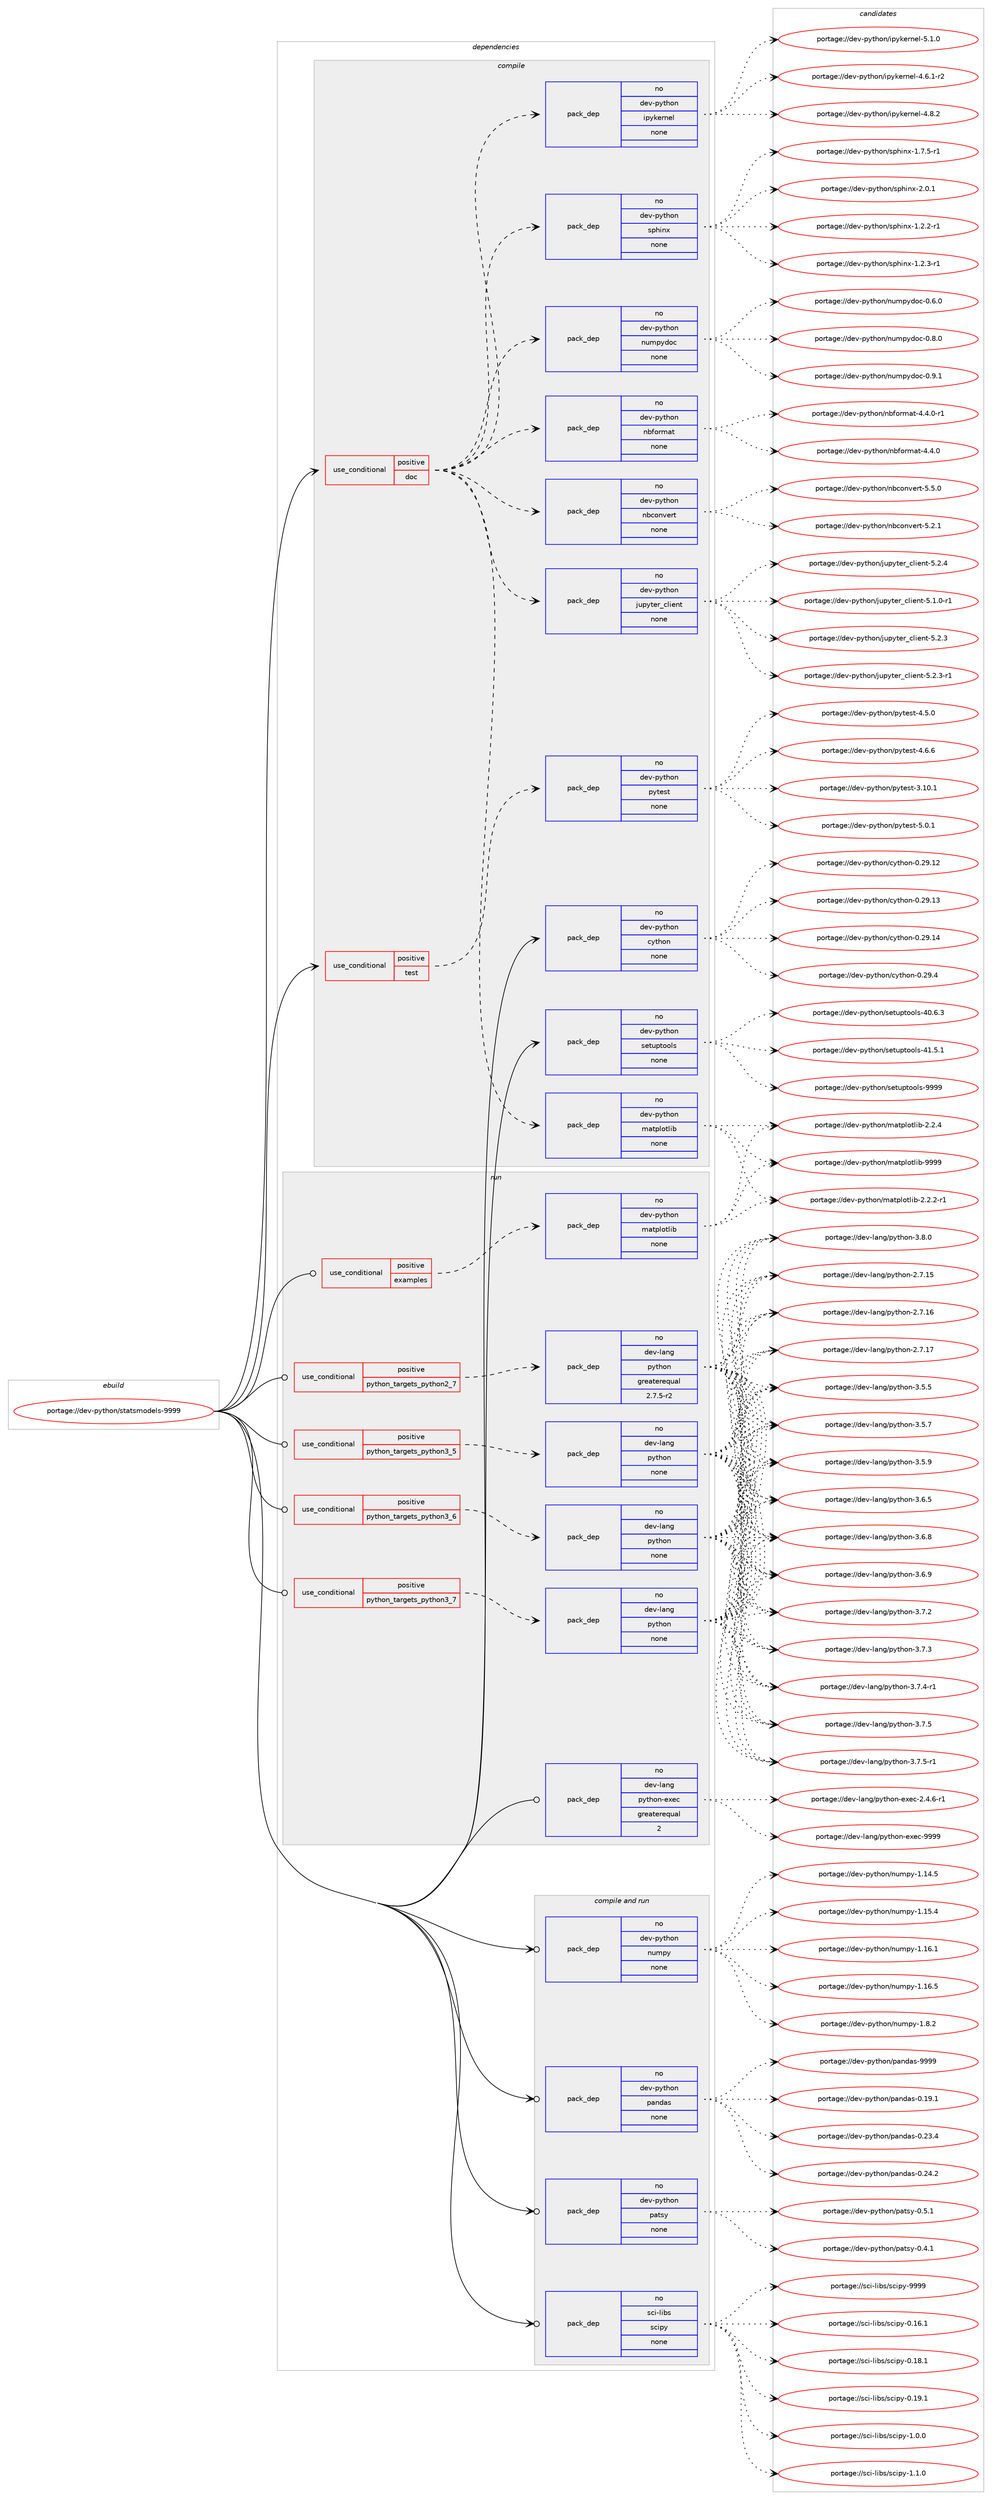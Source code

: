 digraph prolog {

# *************
# Graph options
# *************

newrank=true;
concentrate=true;
compound=true;
graph [rankdir=LR,fontname=Helvetica,fontsize=10,ranksep=1.5];#, ranksep=2.5, nodesep=0.2];
edge  [arrowhead=vee];
node  [fontname=Helvetica,fontsize=10];

# **********
# The ebuild
# **********

subgraph cluster_leftcol {
color=gray;
rank=same;
label=<<i>ebuild</i>>;
id [label="portage://dev-python/statsmodels-9999", color=red, width=4, href="../dev-python/statsmodels-9999.svg"];
}

# ****************
# The dependencies
# ****************

subgraph cluster_midcol {
color=gray;
label=<<i>dependencies</i>>;
subgraph cluster_compile {
fillcolor="#eeeeee";
style=filled;
label=<<i>compile</i>>;
subgraph cond39275 {
dependency174230 [label=<<TABLE BORDER="0" CELLBORDER="1" CELLSPACING="0" CELLPADDING="4"><TR><TD ROWSPAN="3" CELLPADDING="10">use_conditional</TD></TR><TR><TD>positive</TD></TR><TR><TD>doc</TD></TR></TABLE>>, shape=none, color=red];
subgraph pack131550 {
dependency174231 [label=<<TABLE BORDER="0" CELLBORDER="1" CELLSPACING="0" CELLPADDING="4" WIDTH="220"><TR><TD ROWSPAN="6" CELLPADDING="30">pack_dep</TD></TR><TR><TD WIDTH="110">no</TD></TR><TR><TD>dev-python</TD></TR><TR><TD>ipykernel</TD></TR><TR><TD>none</TD></TR><TR><TD></TD></TR></TABLE>>, shape=none, color=blue];
}
dependency174230:e -> dependency174231:w [weight=20,style="dashed",arrowhead="vee"];
subgraph pack131551 {
dependency174232 [label=<<TABLE BORDER="0" CELLBORDER="1" CELLSPACING="0" CELLPADDING="4" WIDTH="220"><TR><TD ROWSPAN="6" CELLPADDING="30">pack_dep</TD></TR><TR><TD WIDTH="110">no</TD></TR><TR><TD>dev-python</TD></TR><TR><TD>jupyter_client</TD></TR><TR><TD>none</TD></TR><TR><TD></TD></TR></TABLE>>, shape=none, color=blue];
}
dependency174230:e -> dependency174232:w [weight=20,style="dashed",arrowhead="vee"];
subgraph pack131552 {
dependency174233 [label=<<TABLE BORDER="0" CELLBORDER="1" CELLSPACING="0" CELLPADDING="4" WIDTH="220"><TR><TD ROWSPAN="6" CELLPADDING="30">pack_dep</TD></TR><TR><TD WIDTH="110">no</TD></TR><TR><TD>dev-python</TD></TR><TR><TD>matplotlib</TD></TR><TR><TD>none</TD></TR><TR><TD></TD></TR></TABLE>>, shape=none, color=blue];
}
dependency174230:e -> dependency174233:w [weight=20,style="dashed",arrowhead="vee"];
subgraph pack131553 {
dependency174234 [label=<<TABLE BORDER="0" CELLBORDER="1" CELLSPACING="0" CELLPADDING="4" WIDTH="220"><TR><TD ROWSPAN="6" CELLPADDING="30">pack_dep</TD></TR><TR><TD WIDTH="110">no</TD></TR><TR><TD>dev-python</TD></TR><TR><TD>nbconvert</TD></TR><TR><TD>none</TD></TR><TR><TD></TD></TR></TABLE>>, shape=none, color=blue];
}
dependency174230:e -> dependency174234:w [weight=20,style="dashed",arrowhead="vee"];
subgraph pack131554 {
dependency174235 [label=<<TABLE BORDER="0" CELLBORDER="1" CELLSPACING="0" CELLPADDING="4" WIDTH="220"><TR><TD ROWSPAN="6" CELLPADDING="30">pack_dep</TD></TR><TR><TD WIDTH="110">no</TD></TR><TR><TD>dev-python</TD></TR><TR><TD>nbformat</TD></TR><TR><TD>none</TD></TR><TR><TD></TD></TR></TABLE>>, shape=none, color=blue];
}
dependency174230:e -> dependency174235:w [weight=20,style="dashed",arrowhead="vee"];
subgraph pack131555 {
dependency174236 [label=<<TABLE BORDER="0" CELLBORDER="1" CELLSPACING="0" CELLPADDING="4" WIDTH="220"><TR><TD ROWSPAN="6" CELLPADDING="30">pack_dep</TD></TR><TR><TD WIDTH="110">no</TD></TR><TR><TD>dev-python</TD></TR><TR><TD>numpydoc</TD></TR><TR><TD>none</TD></TR><TR><TD></TD></TR></TABLE>>, shape=none, color=blue];
}
dependency174230:e -> dependency174236:w [weight=20,style="dashed",arrowhead="vee"];
subgraph pack131556 {
dependency174237 [label=<<TABLE BORDER="0" CELLBORDER="1" CELLSPACING="0" CELLPADDING="4" WIDTH="220"><TR><TD ROWSPAN="6" CELLPADDING="30">pack_dep</TD></TR><TR><TD WIDTH="110">no</TD></TR><TR><TD>dev-python</TD></TR><TR><TD>sphinx</TD></TR><TR><TD>none</TD></TR><TR><TD></TD></TR></TABLE>>, shape=none, color=blue];
}
dependency174230:e -> dependency174237:w [weight=20,style="dashed",arrowhead="vee"];
}
id:e -> dependency174230:w [weight=20,style="solid",arrowhead="vee"];
subgraph cond39276 {
dependency174238 [label=<<TABLE BORDER="0" CELLBORDER="1" CELLSPACING="0" CELLPADDING="4"><TR><TD ROWSPAN="3" CELLPADDING="10">use_conditional</TD></TR><TR><TD>positive</TD></TR><TR><TD>test</TD></TR></TABLE>>, shape=none, color=red];
subgraph pack131557 {
dependency174239 [label=<<TABLE BORDER="0" CELLBORDER="1" CELLSPACING="0" CELLPADDING="4" WIDTH="220"><TR><TD ROWSPAN="6" CELLPADDING="30">pack_dep</TD></TR><TR><TD WIDTH="110">no</TD></TR><TR><TD>dev-python</TD></TR><TR><TD>pytest</TD></TR><TR><TD>none</TD></TR><TR><TD></TD></TR></TABLE>>, shape=none, color=blue];
}
dependency174238:e -> dependency174239:w [weight=20,style="dashed",arrowhead="vee"];
}
id:e -> dependency174238:w [weight=20,style="solid",arrowhead="vee"];
subgraph pack131558 {
dependency174240 [label=<<TABLE BORDER="0" CELLBORDER="1" CELLSPACING="0" CELLPADDING="4" WIDTH="220"><TR><TD ROWSPAN="6" CELLPADDING="30">pack_dep</TD></TR><TR><TD WIDTH="110">no</TD></TR><TR><TD>dev-python</TD></TR><TR><TD>cython</TD></TR><TR><TD>none</TD></TR><TR><TD></TD></TR></TABLE>>, shape=none, color=blue];
}
id:e -> dependency174240:w [weight=20,style="solid",arrowhead="vee"];
subgraph pack131559 {
dependency174241 [label=<<TABLE BORDER="0" CELLBORDER="1" CELLSPACING="0" CELLPADDING="4" WIDTH="220"><TR><TD ROWSPAN="6" CELLPADDING="30">pack_dep</TD></TR><TR><TD WIDTH="110">no</TD></TR><TR><TD>dev-python</TD></TR><TR><TD>setuptools</TD></TR><TR><TD>none</TD></TR><TR><TD></TD></TR></TABLE>>, shape=none, color=blue];
}
id:e -> dependency174241:w [weight=20,style="solid",arrowhead="vee"];
}
subgraph cluster_compileandrun {
fillcolor="#eeeeee";
style=filled;
label=<<i>compile and run</i>>;
subgraph pack131560 {
dependency174242 [label=<<TABLE BORDER="0" CELLBORDER="1" CELLSPACING="0" CELLPADDING="4" WIDTH="220"><TR><TD ROWSPAN="6" CELLPADDING="30">pack_dep</TD></TR><TR><TD WIDTH="110">no</TD></TR><TR><TD>dev-python</TD></TR><TR><TD>numpy</TD></TR><TR><TD>none</TD></TR><TR><TD></TD></TR></TABLE>>, shape=none, color=blue];
}
id:e -> dependency174242:w [weight=20,style="solid",arrowhead="odotvee"];
subgraph pack131561 {
dependency174243 [label=<<TABLE BORDER="0" CELLBORDER="1" CELLSPACING="0" CELLPADDING="4" WIDTH="220"><TR><TD ROWSPAN="6" CELLPADDING="30">pack_dep</TD></TR><TR><TD WIDTH="110">no</TD></TR><TR><TD>dev-python</TD></TR><TR><TD>pandas</TD></TR><TR><TD>none</TD></TR><TR><TD></TD></TR></TABLE>>, shape=none, color=blue];
}
id:e -> dependency174243:w [weight=20,style="solid",arrowhead="odotvee"];
subgraph pack131562 {
dependency174244 [label=<<TABLE BORDER="0" CELLBORDER="1" CELLSPACING="0" CELLPADDING="4" WIDTH="220"><TR><TD ROWSPAN="6" CELLPADDING="30">pack_dep</TD></TR><TR><TD WIDTH="110">no</TD></TR><TR><TD>dev-python</TD></TR><TR><TD>patsy</TD></TR><TR><TD>none</TD></TR><TR><TD></TD></TR></TABLE>>, shape=none, color=blue];
}
id:e -> dependency174244:w [weight=20,style="solid",arrowhead="odotvee"];
subgraph pack131563 {
dependency174245 [label=<<TABLE BORDER="0" CELLBORDER="1" CELLSPACING="0" CELLPADDING="4" WIDTH="220"><TR><TD ROWSPAN="6" CELLPADDING="30">pack_dep</TD></TR><TR><TD WIDTH="110">no</TD></TR><TR><TD>sci-libs</TD></TR><TR><TD>scipy</TD></TR><TR><TD>none</TD></TR><TR><TD></TD></TR></TABLE>>, shape=none, color=blue];
}
id:e -> dependency174245:w [weight=20,style="solid",arrowhead="odotvee"];
}
subgraph cluster_run {
fillcolor="#eeeeee";
style=filled;
label=<<i>run</i>>;
subgraph cond39277 {
dependency174246 [label=<<TABLE BORDER="0" CELLBORDER="1" CELLSPACING="0" CELLPADDING="4"><TR><TD ROWSPAN="3" CELLPADDING="10">use_conditional</TD></TR><TR><TD>positive</TD></TR><TR><TD>examples</TD></TR></TABLE>>, shape=none, color=red];
subgraph pack131564 {
dependency174247 [label=<<TABLE BORDER="0" CELLBORDER="1" CELLSPACING="0" CELLPADDING="4" WIDTH="220"><TR><TD ROWSPAN="6" CELLPADDING="30">pack_dep</TD></TR><TR><TD WIDTH="110">no</TD></TR><TR><TD>dev-python</TD></TR><TR><TD>matplotlib</TD></TR><TR><TD>none</TD></TR><TR><TD></TD></TR></TABLE>>, shape=none, color=blue];
}
dependency174246:e -> dependency174247:w [weight=20,style="dashed",arrowhead="vee"];
}
id:e -> dependency174246:w [weight=20,style="solid",arrowhead="odot"];
subgraph cond39278 {
dependency174248 [label=<<TABLE BORDER="0" CELLBORDER="1" CELLSPACING="0" CELLPADDING="4"><TR><TD ROWSPAN="3" CELLPADDING="10">use_conditional</TD></TR><TR><TD>positive</TD></TR><TR><TD>python_targets_python2_7</TD></TR></TABLE>>, shape=none, color=red];
subgraph pack131565 {
dependency174249 [label=<<TABLE BORDER="0" CELLBORDER="1" CELLSPACING="0" CELLPADDING="4" WIDTH="220"><TR><TD ROWSPAN="6" CELLPADDING="30">pack_dep</TD></TR><TR><TD WIDTH="110">no</TD></TR><TR><TD>dev-lang</TD></TR><TR><TD>python</TD></TR><TR><TD>greaterequal</TD></TR><TR><TD>2.7.5-r2</TD></TR></TABLE>>, shape=none, color=blue];
}
dependency174248:e -> dependency174249:w [weight=20,style="dashed",arrowhead="vee"];
}
id:e -> dependency174248:w [weight=20,style="solid",arrowhead="odot"];
subgraph cond39279 {
dependency174250 [label=<<TABLE BORDER="0" CELLBORDER="1" CELLSPACING="0" CELLPADDING="4"><TR><TD ROWSPAN="3" CELLPADDING="10">use_conditional</TD></TR><TR><TD>positive</TD></TR><TR><TD>python_targets_python3_5</TD></TR></TABLE>>, shape=none, color=red];
subgraph pack131566 {
dependency174251 [label=<<TABLE BORDER="0" CELLBORDER="1" CELLSPACING="0" CELLPADDING="4" WIDTH="220"><TR><TD ROWSPAN="6" CELLPADDING="30">pack_dep</TD></TR><TR><TD WIDTH="110">no</TD></TR><TR><TD>dev-lang</TD></TR><TR><TD>python</TD></TR><TR><TD>none</TD></TR><TR><TD></TD></TR></TABLE>>, shape=none, color=blue];
}
dependency174250:e -> dependency174251:w [weight=20,style="dashed",arrowhead="vee"];
}
id:e -> dependency174250:w [weight=20,style="solid",arrowhead="odot"];
subgraph cond39280 {
dependency174252 [label=<<TABLE BORDER="0" CELLBORDER="1" CELLSPACING="0" CELLPADDING="4"><TR><TD ROWSPAN="3" CELLPADDING="10">use_conditional</TD></TR><TR><TD>positive</TD></TR><TR><TD>python_targets_python3_6</TD></TR></TABLE>>, shape=none, color=red];
subgraph pack131567 {
dependency174253 [label=<<TABLE BORDER="0" CELLBORDER="1" CELLSPACING="0" CELLPADDING="4" WIDTH="220"><TR><TD ROWSPAN="6" CELLPADDING="30">pack_dep</TD></TR><TR><TD WIDTH="110">no</TD></TR><TR><TD>dev-lang</TD></TR><TR><TD>python</TD></TR><TR><TD>none</TD></TR><TR><TD></TD></TR></TABLE>>, shape=none, color=blue];
}
dependency174252:e -> dependency174253:w [weight=20,style="dashed",arrowhead="vee"];
}
id:e -> dependency174252:w [weight=20,style="solid",arrowhead="odot"];
subgraph cond39281 {
dependency174254 [label=<<TABLE BORDER="0" CELLBORDER="1" CELLSPACING="0" CELLPADDING="4"><TR><TD ROWSPAN="3" CELLPADDING="10">use_conditional</TD></TR><TR><TD>positive</TD></TR><TR><TD>python_targets_python3_7</TD></TR></TABLE>>, shape=none, color=red];
subgraph pack131568 {
dependency174255 [label=<<TABLE BORDER="0" CELLBORDER="1" CELLSPACING="0" CELLPADDING="4" WIDTH="220"><TR><TD ROWSPAN="6" CELLPADDING="30">pack_dep</TD></TR><TR><TD WIDTH="110">no</TD></TR><TR><TD>dev-lang</TD></TR><TR><TD>python</TD></TR><TR><TD>none</TD></TR><TR><TD></TD></TR></TABLE>>, shape=none, color=blue];
}
dependency174254:e -> dependency174255:w [weight=20,style="dashed",arrowhead="vee"];
}
id:e -> dependency174254:w [weight=20,style="solid",arrowhead="odot"];
subgraph pack131569 {
dependency174256 [label=<<TABLE BORDER="0" CELLBORDER="1" CELLSPACING="0" CELLPADDING="4" WIDTH="220"><TR><TD ROWSPAN="6" CELLPADDING="30">pack_dep</TD></TR><TR><TD WIDTH="110">no</TD></TR><TR><TD>dev-lang</TD></TR><TR><TD>python-exec</TD></TR><TR><TD>greaterequal</TD></TR><TR><TD>2</TD></TR></TABLE>>, shape=none, color=blue];
}
id:e -> dependency174256:w [weight=20,style="solid",arrowhead="odot"];
}
}

# **************
# The candidates
# **************

subgraph cluster_choices {
rank=same;
color=gray;
label=<<i>candidates</i>>;

subgraph choice131550 {
color=black;
nodesep=1;
choiceportage10010111845112121116104111110471051121211071011141101011084552465446494511450 [label="portage://dev-python/ipykernel-4.6.1-r2", color=red, width=4,href="../dev-python/ipykernel-4.6.1-r2.svg"];
choiceportage1001011184511212111610411111047105112121107101114110101108455246564650 [label="portage://dev-python/ipykernel-4.8.2", color=red, width=4,href="../dev-python/ipykernel-4.8.2.svg"];
choiceportage1001011184511212111610411111047105112121107101114110101108455346494648 [label="portage://dev-python/ipykernel-5.1.0", color=red, width=4,href="../dev-python/ipykernel-5.1.0.svg"];
dependency174231:e -> choiceportage10010111845112121116104111110471051121211071011141101011084552465446494511450:w [style=dotted,weight="100"];
dependency174231:e -> choiceportage1001011184511212111610411111047105112121107101114110101108455246564650:w [style=dotted,weight="100"];
dependency174231:e -> choiceportage1001011184511212111610411111047105112121107101114110101108455346494648:w [style=dotted,weight="100"];
}
subgraph choice131551 {
color=black;
nodesep=1;
choiceportage100101118451121211161041111104710611711212111610111495991081051011101164553464946484511449 [label="portage://dev-python/jupyter_client-5.1.0-r1", color=red, width=4,href="../dev-python/jupyter_client-5.1.0-r1.svg"];
choiceportage10010111845112121116104111110471061171121211161011149599108105101110116455346504651 [label="portage://dev-python/jupyter_client-5.2.3", color=red, width=4,href="../dev-python/jupyter_client-5.2.3.svg"];
choiceportage100101118451121211161041111104710611711212111610111495991081051011101164553465046514511449 [label="portage://dev-python/jupyter_client-5.2.3-r1", color=red, width=4,href="../dev-python/jupyter_client-5.2.3-r1.svg"];
choiceportage10010111845112121116104111110471061171121211161011149599108105101110116455346504652 [label="portage://dev-python/jupyter_client-5.2.4", color=red, width=4,href="../dev-python/jupyter_client-5.2.4.svg"];
dependency174232:e -> choiceportage100101118451121211161041111104710611711212111610111495991081051011101164553464946484511449:w [style=dotted,weight="100"];
dependency174232:e -> choiceportage10010111845112121116104111110471061171121211161011149599108105101110116455346504651:w [style=dotted,weight="100"];
dependency174232:e -> choiceportage100101118451121211161041111104710611711212111610111495991081051011101164553465046514511449:w [style=dotted,weight="100"];
dependency174232:e -> choiceportage10010111845112121116104111110471061171121211161011149599108105101110116455346504652:w [style=dotted,weight="100"];
}
subgraph choice131552 {
color=black;
nodesep=1;
choiceportage100101118451121211161041111104710997116112108111116108105984550465046504511449 [label="portage://dev-python/matplotlib-2.2.2-r1", color=red, width=4,href="../dev-python/matplotlib-2.2.2-r1.svg"];
choiceportage10010111845112121116104111110471099711611210811111610810598455046504652 [label="portage://dev-python/matplotlib-2.2.4", color=red, width=4,href="../dev-python/matplotlib-2.2.4.svg"];
choiceportage100101118451121211161041111104710997116112108111116108105984557575757 [label="portage://dev-python/matplotlib-9999", color=red, width=4,href="../dev-python/matplotlib-9999.svg"];
dependency174233:e -> choiceportage100101118451121211161041111104710997116112108111116108105984550465046504511449:w [style=dotted,weight="100"];
dependency174233:e -> choiceportage10010111845112121116104111110471099711611210811111610810598455046504652:w [style=dotted,weight="100"];
dependency174233:e -> choiceportage100101118451121211161041111104710997116112108111116108105984557575757:w [style=dotted,weight="100"];
}
subgraph choice131553 {
color=black;
nodesep=1;
choiceportage10010111845112121116104111110471109899111110118101114116455346504649 [label="portage://dev-python/nbconvert-5.2.1", color=red, width=4,href="../dev-python/nbconvert-5.2.1.svg"];
choiceportage10010111845112121116104111110471109899111110118101114116455346534648 [label="portage://dev-python/nbconvert-5.5.0", color=red, width=4,href="../dev-python/nbconvert-5.5.0.svg"];
dependency174234:e -> choiceportage10010111845112121116104111110471109899111110118101114116455346504649:w [style=dotted,weight="100"];
dependency174234:e -> choiceportage10010111845112121116104111110471109899111110118101114116455346534648:w [style=dotted,weight="100"];
}
subgraph choice131554 {
color=black;
nodesep=1;
choiceportage10010111845112121116104111110471109810211111410997116455246524648 [label="portage://dev-python/nbformat-4.4.0", color=red, width=4,href="../dev-python/nbformat-4.4.0.svg"];
choiceportage100101118451121211161041111104711098102111114109971164552465246484511449 [label="portage://dev-python/nbformat-4.4.0-r1", color=red, width=4,href="../dev-python/nbformat-4.4.0-r1.svg"];
dependency174235:e -> choiceportage10010111845112121116104111110471109810211111410997116455246524648:w [style=dotted,weight="100"];
dependency174235:e -> choiceportage100101118451121211161041111104711098102111114109971164552465246484511449:w [style=dotted,weight="100"];
}
subgraph choice131555 {
color=black;
nodesep=1;
choiceportage100101118451121211161041111104711011710911212110011199454846544648 [label="portage://dev-python/numpydoc-0.6.0", color=red, width=4,href="../dev-python/numpydoc-0.6.0.svg"];
choiceportage100101118451121211161041111104711011710911212110011199454846564648 [label="portage://dev-python/numpydoc-0.8.0", color=red, width=4,href="../dev-python/numpydoc-0.8.0.svg"];
choiceportage100101118451121211161041111104711011710911212110011199454846574649 [label="portage://dev-python/numpydoc-0.9.1", color=red, width=4,href="../dev-python/numpydoc-0.9.1.svg"];
dependency174236:e -> choiceportage100101118451121211161041111104711011710911212110011199454846544648:w [style=dotted,weight="100"];
dependency174236:e -> choiceportage100101118451121211161041111104711011710911212110011199454846564648:w [style=dotted,weight="100"];
dependency174236:e -> choiceportage100101118451121211161041111104711011710911212110011199454846574649:w [style=dotted,weight="100"];
}
subgraph choice131556 {
color=black;
nodesep=1;
choiceportage10010111845112121116104111110471151121041051101204549465046504511449 [label="portage://dev-python/sphinx-1.2.2-r1", color=red, width=4,href="../dev-python/sphinx-1.2.2-r1.svg"];
choiceportage10010111845112121116104111110471151121041051101204549465046514511449 [label="portage://dev-python/sphinx-1.2.3-r1", color=red, width=4,href="../dev-python/sphinx-1.2.3-r1.svg"];
choiceportage10010111845112121116104111110471151121041051101204549465546534511449 [label="portage://dev-python/sphinx-1.7.5-r1", color=red, width=4,href="../dev-python/sphinx-1.7.5-r1.svg"];
choiceportage1001011184511212111610411111047115112104105110120455046484649 [label="portage://dev-python/sphinx-2.0.1", color=red, width=4,href="../dev-python/sphinx-2.0.1.svg"];
dependency174237:e -> choiceportage10010111845112121116104111110471151121041051101204549465046504511449:w [style=dotted,weight="100"];
dependency174237:e -> choiceportage10010111845112121116104111110471151121041051101204549465046514511449:w [style=dotted,weight="100"];
dependency174237:e -> choiceportage10010111845112121116104111110471151121041051101204549465546534511449:w [style=dotted,weight="100"];
dependency174237:e -> choiceportage1001011184511212111610411111047115112104105110120455046484649:w [style=dotted,weight="100"];
}
subgraph choice131557 {
color=black;
nodesep=1;
choiceportage100101118451121211161041111104711212111610111511645514649484649 [label="portage://dev-python/pytest-3.10.1", color=red, width=4,href="../dev-python/pytest-3.10.1.svg"];
choiceportage1001011184511212111610411111047112121116101115116455246534648 [label="portage://dev-python/pytest-4.5.0", color=red, width=4,href="../dev-python/pytest-4.5.0.svg"];
choiceportage1001011184511212111610411111047112121116101115116455246544654 [label="portage://dev-python/pytest-4.6.6", color=red, width=4,href="../dev-python/pytest-4.6.6.svg"];
choiceportage1001011184511212111610411111047112121116101115116455346484649 [label="portage://dev-python/pytest-5.0.1", color=red, width=4,href="../dev-python/pytest-5.0.1.svg"];
dependency174239:e -> choiceportage100101118451121211161041111104711212111610111511645514649484649:w [style=dotted,weight="100"];
dependency174239:e -> choiceportage1001011184511212111610411111047112121116101115116455246534648:w [style=dotted,weight="100"];
dependency174239:e -> choiceportage1001011184511212111610411111047112121116101115116455246544654:w [style=dotted,weight="100"];
dependency174239:e -> choiceportage1001011184511212111610411111047112121116101115116455346484649:w [style=dotted,weight="100"];
}
subgraph choice131558 {
color=black;
nodesep=1;
choiceportage1001011184511212111610411111047991211161041111104548465057464950 [label="portage://dev-python/cython-0.29.12", color=red, width=4,href="../dev-python/cython-0.29.12.svg"];
choiceportage1001011184511212111610411111047991211161041111104548465057464951 [label="portage://dev-python/cython-0.29.13", color=red, width=4,href="../dev-python/cython-0.29.13.svg"];
choiceportage1001011184511212111610411111047991211161041111104548465057464952 [label="portage://dev-python/cython-0.29.14", color=red, width=4,href="../dev-python/cython-0.29.14.svg"];
choiceportage10010111845112121116104111110479912111610411111045484650574652 [label="portage://dev-python/cython-0.29.4", color=red, width=4,href="../dev-python/cython-0.29.4.svg"];
dependency174240:e -> choiceportage1001011184511212111610411111047991211161041111104548465057464950:w [style=dotted,weight="100"];
dependency174240:e -> choiceportage1001011184511212111610411111047991211161041111104548465057464951:w [style=dotted,weight="100"];
dependency174240:e -> choiceportage1001011184511212111610411111047991211161041111104548465057464952:w [style=dotted,weight="100"];
dependency174240:e -> choiceportage10010111845112121116104111110479912111610411111045484650574652:w [style=dotted,weight="100"];
}
subgraph choice131559 {
color=black;
nodesep=1;
choiceportage100101118451121211161041111104711510111611711211611111110811545524846544651 [label="portage://dev-python/setuptools-40.6.3", color=red, width=4,href="../dev-python/setuptools-40.6.3.svg"];
choiceportage100101118451121211161041111104711510111611711211611111110811545524946534649 [label="portage://dev-python/setuptools-41.5.1", color=red, width=4,href="../dev-python/setuptools-41.5.1.svg"];
choiceportage10010111845112121116104111110471151011161171121161111111081154557575757 [label="portage://dev-python/setuptools-9999", color=red, width=4,href="../dev-python/setuptools-9999.svg"];
dependency174241:e -> choiceportage100101118451121211161041111104711510111611711211611111110811545524846544651:w [style=dotted,weight="100"];
dependency174241:e -> choiceportage100101118451121211161041111104711510111611711211611111110811545524946534649:w [style=dotted,weight="100"];
dependency174241:e -> choiceportage10010111845112121116104111110471151011161171121161111111081154557575757:w [style=dotted,weight="100"];
}
subgraph choice131560 {
color=black;
nodesep=1;
choiceportage100101118451121211161041111104711011710911212145494649524653 [label="portage://dev-python/numpy-1.14.5", color=red, width=4,href="../dev-python/numpy-1.14.5.svg"];
choiceportage100101118451121211161041111104711011710911212145494649534652 [label="portage://dev-python/numpy-1.15.4", color=red, width=4,href="../dev-python/numpy-1.15.4.svg"];
choiceportage100101118451121211161041111104711011710911212145494649544649 [label="portage://dev-python/numpy-1.16.1", color=red, width=4,href="../dev-python/numpy-1.16.1.svg"];
choiceportage100101118451121211161041111104711011710911212145494649544653 [label="portage://dev-python/numpy-1.16.5", color=red, width=4,href="../dev-python/numpy-1.16.5.svg"];
choiceportage1001011184511212111610411111047110117109112121454946564650 [label="portage://dev-python/numpy-1.8.2", color=red, width=4,href="../dev-python/numpy-1.8.2.svg"];
dependency174242:e -> choiceportage100101118451121211161041111104711011710911212145494649524653:w [style=dotted,weight="100"];
dependency174242:e -> choiceportage100101118451121211161041111104711011710911212145494649534652:w [style=dotted,weight="100"];
dependency174242:e -> choiceportage100101118451121211161041111104711011710911212145494649544649:w [style=dotted,weight="100"];
dependency174242:e -> choiceportage100101118451121211161041111104711011710911212145494649544653:w [style=dotted,weight="100"];
dependency174242:e -> choiceportage1001011184511212111610411111047110117109112121454946564650:w [style=dotted,weight="100"];
}
subgraph choice131561 {
color=black;
nodesep=1;
choiceportage1001011184511212111610411111047112971101009711545484649574649 [label="portage://dev-python/pandas-0.19.1", color=red, width=4,href="../dev-python/pandas-0.19.1.svg"];
choiceportage1001011184511212111610411111047112971101009711545484650514652 [label="portage://dev-python/pandas-0.23.4", color=red, width=4,href="../dev-python/pandas-0.23.4.svg"];
choiceportage1001011184511212111610411111047112971101009711545484650524650 [label="portage://dev-python/pandas-0.24.2", color=red, width=4,href="../dev-python/pandas-0.24.2.svg"];
choiceportage100101118451121211161041111104711297110100971154557575757 [label="portage://dev-python/pandas-9999", color=red, width=4,href="../dev-python/pandas-9999.svg"];
dependency174243:e -> choiceportage1001011184511212111610411111047112971101009711545484649574649:w [style=dotted,weight="100"];
dependency174243:e -> choiceportage1001011184511212111610411111047112971101009711545484650514652:w [style=dotted,weight="100"];
dependency174243:e -> choiceportage1001011184511212111610411111047112971101009711545484650524650:w [style=dotted,weight="100"];
dependency174243:e -> choiceportage100101118451121211161041111104711297110100971154557575757:w [style=dotted,weight="100"];
}
subgraph choice131562 {
color=black;
nodesep=1;
choiceportage100101118451121211161041111104711297116115121454846524649 [label="portage://dev-python/patsy-0.4.1", color=red, width=4,href="../dev-python/patsy-0.4.1.svg"];
choiceportage100101118451121211161041111104711297116115121454846534649 [label="portage://dev-python/patsy-0.5.1", color=red, width=4,href="../dev-python/patsy-0.5.1.svg"];
dependency174244:e -> choiceportage100101118451121211161041111104711297116115121454846524649:w [style=dotted,weight="100"];
dependency174244:e -> choiceportage100101118451121211161041111104711297116115121454846534649:w [style=dotted,weight="100"];
}
subgraph choice131563 {
color=black;
nodesep=1;
choiceportage115991054510810598115471159910511212145484649544649 [label="portage://sci-libs/scipy-0.16.1", color=red, width=4,href="../sci-libs/scipy-0.16.1.svg"];
choiceportage115991054510810598115471159910511212145484649564649 [label="portage://sci-libs/scipy-0.18.1", color=red, width=4,href="../sci-libs/scipy-0.18.1.svg"];
choiceportage115991054510810598115471159910511212145484649574649 [label="portage://sci-libs/scipy-0.19.1", color=red, width=4,href="../sci-libs/scipy-0.19.1.svg"];
choiceportage1159910545108105981154711599105112121454946484648 [label="portage://sci-libs/scipy-1.0.0", color=red, width=4,href="../sci-libs/scipy-1.0.0.svg"];
choiceportage1159910545108105981154711599105112121454946494648 [label="portage://sci-libs/scipy-1.1.0", color=red, width=4,href="../sci-libs/scipy-1.1.0.svg"];
choiceportage11599105451081059811547115991051121214557575757 [label="portage://sci-libs/scipy-9999", color=red, width=4,href="../sci-libs/scipy-9999.svg"];
dependency174245:e -> choiceportage115991054510810598115471159910511212145484649544649:w [style=dotted,weight="100"];
dependency174245:e -> choiceportage115991054510810598115471159910511212145484649564649:w [style=dotted,weight="100"];
dependency174245:e -> choiceportage115991054510810598115471159910511212145484649574649:w [style=dotted,weight="100"];
dependency174245:e -> choiceportage1159910545108105981154711599105112121454946484648:w [style=dotted,weight="100"];
dependency174245:e -> choiceportage1159910545108105981154711599105112121454946494648:w [style=dotted,weight="100"];
dependency174245:e -> choiceportage11599105451081059811547115991051121214557575757:w [style=dotted,weight="100"];
}
subgraph choice131564 {
color=black;
nodesep=1;
choiceportage100101118451121211161041111104710997116112108111116108105984550465046504511449 [label="portage://dev-python/matplotlib-2.2.2-r1", color=red, width=4,href="../dev-python/matplotlib-2.2.2-r1.svg"];
choiceportage10010111845112121116104111110471099711611210811111610810598455046504652 [label="portage://dev-python/matplotlib-2.2.4", color=red, width=4,href="../dev-python/matplotlib-2.2.4.svg"];
choiceportage100101118451121211161041111104710997116112108111116108105984557575757 [label="portage://dev-python/matplotlib-9999", color=red, width=4,href="../dev-python/matplotlib-9999.svg"];
dependency174247:e -> choiceportage100101118451121211161041111104710997116112108111116108105984550465046504511449:w [style=dotted,weight="100"];
dependency174247:e -> choiceportage10010111845112121116104111110471099711611210811111610810598455046504652:w [style=dotted,weight="100"];
dependency174247:e -> choiceportage100101118451121211161041111104710997116112108111116108105984557575757:w [style=dotted,weight="100"];
}
subgraph choice131565 {
color=black;
nodesep=1;
choiceportage10010111845108971101034711212111610411111045504655464953 [label="portage://dev-lang/python-2.7.15", color=red, width=4,href="../dev-lang/python-2.7.15.svg"];
choiceportage10010111845108971101034711212111610411111045504655464954 [label="portage://dev-lang/python-2.7.16", color=red, width=4,href="../dev-lang/python-2.7.16.svg"];
choiceportage10010111845108971101034711212111610411111045504655464955 [label="portage://dev-lang/python-2.7.17", color=red, width=4,href="../dev-lang/python-2.7.17.svg"];
choiceportage100101118451089711010347112121116104111110455146534653 [label="portage://dev-lang/python-3.5.5", color=red, width=4,href="../dev-lang/python-3.5.5.svg"];
choiceportage100101118451089711010347112121116104111110455146534655 [label="portage://dev-lang/python-3.5.7", color=red, width=4,href="../dev-lang/python-3.5.7.svg"];
choiceportage100101118451089711010347112121116104111110455146534657 [label="portage://dev-lang/python-3.5.9", color=red, width=4,href="../dev-lang/python-3.5.9.svg"];
choiceportage100101118451089711010347112121116104111110455146544653 [label="portage://dev-lang/python-3.6.5", color=red, width=4,href="../dev-lang/python-3.6.5.svg"];
choiceportage100101118451089711010347112121116104111110455146544656 [label="portage://dev-lang/python-3.6.8", color=red, width=4,href="../dev-lang/python-3.6.8.svg"];
choiceportage100101118451089711010347112121116104111110455146544657 [label="portage://dev-lang/python-3.6.9", color=red, width=4,href="../dev-lang/python-3.6.9.svg"];
choiceportage100101118451089711010347112121116104111110455146554650 [label="portage://dev-lang/python-3.7.2", color=red, width=4,href="../dev-lang/python-3.7.2.svg"];
choiceportage100101118451089711010347112121116104111110455146554651 [label="portage://dev-lang/python-3.7.3", color=red, width=4,href="../dev-lang/python-3.7.3.svg"];
choiceportage1001011184510897110103471121211161041111104551465546524511449 [label="portage://dev-lang/python-3.7.4-r1", color=red, width=4,href="../dev-lang/python-3.7.4-r1.svg"];
choiceportage100101118451089711010347112121116104111110455146554653 [label="portage://dev-lang/python-3.7.5", color=red, width=4,href="../dev-lang/python-3.7.5.svg"];
choiceportage1001011184510897110103471121211161041111104551465546534511449 [label="portage://dev-lang/python-3.7.5-r1", color=red, width=4,href="../dev-lang/python-3.7.5-r1.svg"];
choiceportage100101118451089711010347112121116104111110455146564648 [label="portage://dev-lang/python-3.8.0", color=red, width=4,href="../dev-lang/python-3.8.0.svg"];
dependency174249:e -> choiceportage10010111845108971101034711212111610411111045504655464953:w [style=dotted,weight="100"];
dependency174249:e -> choiceportage10010111845108971101034711212111610411111045504655464954:w [style=dotted,weight="100"];
dependency174249:e -> choiceportage10010111845108971101034711212111610411111045504655464955:w [style=dotted,weight="100"];
dependency174249:e -> choiceportage100101118451089711010347112121116104111110455146534653:w [style=dotted,weight="100"];
dependency174249:e -> choiceportage100101118451089711010347112121116104111110455146534655:w [style=dotted,weight="100"];
dependency174249:e -> choiceportage100101118451089711010347112121116104111110455146534657:w [style=dotted,weight="100"];
dependency174249:e -> choiceportage100101118451089711010347112121116104111110455146544653:w [style=dotted,weight="100"];
dependency174249:e -> choiceportage100101118451089711010347112121116104111110455146544656:w [style=dotted,weight="100"];
dependency174249:e -> choiceportage100101118451089711010347112121116104111110455146544657:w [style=dotted,weight="100"];
dependency174249:e -> choiceportage100101118451089711010347112121116104111110455146554650:w [style=dotted,weight="100"];
dependency174249:e -> choiceportage100101118451089711010347112121116104111110455146554651:w [style=dotted,weight="100"];
dependency174249:e -> choiceportage1001011184510897110103471121211161041111104551465546524511449:w [style=dotted,weight="100"];
dependency174249:e -> choiceportage100101118451089711010347112121116104111110455146554653:w [style=dotted,weight="100"];
dependency174249:e -> choiceportage1001011184510897110103471121211161041111104551465546534511449:w [style=dotted,weight="100"];
dependency174249:e -> choiceportage100101118451089711010347112121116104111110455146564648:w [style=dotted,weight="100"];
}
subgraph choice131566 {
color=black;
nodesep=1;
choiceportage10010111845108971101034711212111610411111045504655464953 [label="portage://dev-lang/python-2.7.15", color=red, width=4,href="../dev-lang/python-2.7.15.svg"];
choiceportage10010111845108971101034711212111610411111045504655464954 [label="portage://dev-lang/python-2.7.16", color=red, width=4,href="../dev-lang/python-2.7.16.svg"];
choiceportage10010111845108971101034711212111610411111045504655464955 [label="portage://dev-lang/python-2.7.17", color=red, width=4,href="../dev-lang/python-2.7.17.svg"];
choiceportage100101118451089711010347112121116104111110455146534653 [label="portage://dev-lang/python-3.5.5", color=red, width=4,href="../dev-lang/python-3.5.5.svg"];
choiceportage100101118451089711010347112121116104111110455146534655 [label="portage://dev-lang/python-3.5.7", color=red, width=4,href="../dev-lang/python-3.5.7.svg"];
choiceportage100101118451089711010347112121116104111110455146534657 [label="portage://dev-lang/python-3.5.9", color=red, width=4,href="../dev-lang/python-3.5.9.svg"];
choiceportage100101118451089711010347112121116104111110455146544653 [label="portage://dev-lang/python-3.6.5", color=red, width=4,href="../dev-lang/python-3.6.5.svg"];
choiceportage100101118451089711010347112121116104111110455146544656 [label="portage://dev-lang/python-3.6.8", color=red, width=4,href="../dev-lang/python-3.6.8.svg"];
choiceportage100101118451089711010347112121116104111110455146544657 [label="portage://dev-lang/python-3.6.9", color=red, width=4,href="../dev-lang/python-3.6.9.svg"];
choiceportage100101118451089711010347112121116104111110455146554650 [label="portage://dev-lang/python-3.7.2", color=red, width=4,href="../dev-lang/python-3.7.2.svg"];
choiceportage100101118451089711010347112121116104111110455146554651 [label="portage://dev-lang/python-3.7.3", color=red, width=4,href="../dev-lang/python-3.7.3.svg"];
choiceportage1001011184510897110103471121211161041111104551465546524511449 [label="portage://dev-lang/python-3.7.4-r1", color=red, width=4,href="../dev-lang/python-3.7.4-r1.svg"];
choiceportage100101118451089711010347112121116104111110455146554653 [label="portage://dev-lang/python-3.7.5", color=red, width=4,href="../dev-lang/python-3.7.5.svg"];
choiceportage1001011184510897110103471121211161041111104551465546534511449 [label="portage://dev-lang/python-3.7.5-r1", color=red, width=4,href="../dev-lang/python-3.7.5-r1.svg"];
choiceportage100101118451089711010347112121116104111110455146564648 [label="portage://dev-lang/python-3.8.0", color=red, width=4,href="../dev-lang/python-3.8.0.svg"];
dependency174251:e -> choiceportage10010111845108971101034711212111610411111045504655464953:w [style=dotted,weight="100"];
dependency174251:e -> choiceportage10010111845108971101034711212111610411111045504655464954:w [style=dotted,weight="100"];
dependency174251:e -> choiceportage10010111845108971101034711212111610411111045504655464955:w [style=dotted,weight="100"];
dependency174251:e -> choiceportage100101118451089711010347112121116104111110455146534653:w [style=dotted,weight="100"];
dependency174251:e -> choiceportage100101118451089711010347112121116104111110455146534655:w [style=dotted,weight="100"];
dependency174251:e -> choiceportage100101118451089711010347112121116104111110455146534657:w [style=dotted,weight="100"];
dependency174251:e -> choiceportage100101118451089711010347112121116104111110455146544653:w [style=dotted,weight="100"];
dependency174251:e -> choiceportage100101118451089711010347112121116104111110455146544656:w [style=dotted,weight="100"];
dependency174251:e -> choiceportage100101118451089711010347112121116104111110455146544657:w [style=dotted,weight="100"];
dependency174251:e -> choiceportage100101118451089711010347112121116104111110455146554650:w [style=dotted,weight="100"];
dependency174251:e -> choiceportage100101118451089711010347112121116104111110455146554651:w [style=dotted,weight="100"];
dependency174251:e -> choiceportage1001011184510897110103471121211161041111104551465546524511449:w [style=dotted,weight="100"];
dependency174251:e -> choiceportage100101118451089711010347112121116104111110455146554653:w [style=dotted,weight="100"];
dependency174251:e -> choiceportage1001011184510897110103471121211161041111104551465546534511449:w [style=dotted,weight="100"];
dependency174251:e -> choiceportage100101118451089711010347112121116104111110455146564648:w [style=dotted,weight="100"];
}
subgraph choice131567 {
color=black;
nodesep=1;
choiceportage10010111845108971101034711212111610411111045504655464953 [label="portage://dev-lang/python-2.7.15", color=red, width=4,href="../dev-lang/python-2.7.15.svg"];
choiceportage10010111845108971101034711212111610411111045504655464954 [label="portage://dev-lang/python-2.7.16", color=red, width=4,href="../dev-lang/python-2.7.16.svg"];
choiceportage10010111845108971101034711212111610411111045504655464955 [label="portage://dev-lang/python-2.7.17", color=red, width=4,href="../dev-lang/python-2.7.17.svg"];
choiceportage100101118451089711010347112121116104111110455146534653 [label="portage://dev-lang/python-3.5.5", color=red, width=4,href="../dev-lang/python-3.5.5.svg"];
choiceportage100101118451089711010347112121116104111110455146534655 [label="portage://dev-lang/python-3.5.7", color=red, width=4,href="../dev-lang/python-3.5.7.svg"];
choiceportage100101118451089711010347112121116104111110455146534657 [label="portage://dev-lang/python-3.5.9", color=red, width=4,href="../dev-lang/python-3.5.9.svg"];
choiceportage100101118451089711010347112121116104111110455146544653 [label="portage://dev-lang/python-3.6.5", color=red, width=4,href="../dev-lang/python-3.6.5.svg"];
choiceportage100101118451089711010347112121116104111110455146544656 [label="portage://dev-lang/python-3.6.8", color=red, width=4,href="../dev-lang/python-3.6.8.svg"];
choiceportage100101118451089711010347112121116104111110455146544657 [label="portage://dev-lang/python-3.6.9", color=red, width=4,href="../dev-lang/python-3.6.9.svg"];
choiceportage100101118451089711010347112121116104111110455146554650 [label="portage://dev-lang/python-3.7.2", color=red, width=4,href="../dev-lang/python-3.7.2.svg"];
choiceportage100101118451089711010347112121116104111110455146554651 [label="portage://dev-lang/python-3.7.3", color=red, width=4,href="../dev-lang/python-3.7.3.svg"];
choiceportage1001011184510897110103471121211161041111104551465546524511449 [label="portage://dev-lang/python-3.7.4-r1", color=red, width=4,href="../dev-lang/python-3.7.4-r1.svg"];
choiceportage100101118451089711010347112121116104111110455146554653 [label="portage://dev-lang/python-3.7.5", color=red, width=4,href="../dev-lang/python-3.7.5.svg"];
choiceportage1001011184510897110103471121211161041111104551465546534511449 [label="portage://dev-lang/python-3.7.5-r1", color=red, width=4,href="../dev-lang/python-3.7.5-r1.svg"];
choiceportage100101118451089711010347112121116104111110455146564648 [label="portage://dev-lang/python-3.8.0", color=red, width=4,href="../dev-lang/python-3.8.0.svg"];
dependency174253:e -> choiceportage10010111845108971101034711212111610411111045504655464953:w [style=dotted,weight="100"];
dependency174253:e -> choiceportage10010111845108971101034711212111610411111045504655464954:w [style=dotted,weight="100"];
dependency174253:e -> choiceportage10010111845108971101034711212111610411111045504655464955:w [style=dotted,weight="100"];
dependency174253:e -> choiceportage100101118451089711010347112121116104111110455146534653:w [style=dotted,weight="100"];
dependency174253:e -> choiceportage100101118451089711010347112121116104111110455146534655:w [style=dotted,weight="100"];
dependency174253:e -> choiceportage100101118451089711010347112121116104111110455146534657:w [style=dotted,weight="100"];
dependency174253:e -> choiceportage100101118451089711010347112121116104111110455146544653:w [style=dotted,weight="100"];
dependency174253:e -> choiceportage100101118451089711010347112121116104111110455146544656:w [style=dotted,weight="100"];
dependency174253:e -> choiceportage100101118451089711010347112121116104111110455146544657:w [style=dotted,weight="100"];
dependency174253:e -> choiceportage100101118451089711010347112121116104111110455146554650:w [style=dotted,weight="100"];
dependency174253:e -> choiceportage100101118451089711010347112121116104111110455146554651:w [style=dotted,weight="100"];
dependency174253:e -> choiceportage1001011184510897110103471121211161041111104551465546524511449:w [style=dotted,weight="100"];
dependency174253:e -> choiceportage100101118451089711010347112121116104111110455146554653:w [style=dotted,weight="100"];
dependency174253:e -> choiceportage1001011184510897110103471121211161041111104551465546534511449:w [style=dotted,weight="100"];
dependency174253:e -> choiceportage100101118451089711010347112121116104111110455146564648:w [style=dotted,weight="100"];
}
subgraph choice131568 {
color=black;
nodesep=1;
choiceportage10010111845108971101034711212111610411111045504655464953 [label="portage://dev-lang/python-2.7.15", color=red, width=4,href="../dev-lang/python-2.7.15.svg"];
choiceportage10010111845108971101034711212111610411111045504655464954 [label="portage://dev-lang/python-2.7.16", color=red, width=4,href="../dev-lang/python-2.7.16.svg"];
choiceportage10010111845108971101034711212111610411111045504655464955 [label="portage://dev-lang/python-2.7.17", color=red, width=4,href="../dev-lang/python-2.7.17.svg"];
choiceportage100101118451089711010347112121116104111110455146534653 [label="portage://dev-lang/python-3.5.5", color=red, width=4,href="../dev-lang/python-3.5.5.svg"];
choiceportage100101118451089711010347112121116104111110455146534655 [label="portage://dev-lang/python-3.5.7", color=red, width=4,href="../dev-lang/python-3.5.7.svg"];
choiceportage100101118451089711010347112121116104111110455146534657 [label="portage://dev-lang/python-3.5.9", color=red, width=4,href="../dev-lang/python-3.5.9.svg"];
choiceportage100101118451089711010347112121116104111110455146544653 [label="portage://dev-lang/python-3.6.5", color=red, width=4,href="../dev-lang/python-3.6.5.svg"];
choiceportage100101118451089711010347112121116104111110455146544656 [label="portage://dev-lang/python-3.6.8", color=red, width=4,href="../dev-lang/python-3.6.8.svg"];
choiceportage100101118451089711010347112121116104111110455146544657 [label="portage://dev-lang/python-3.6.9", color=red, width=4,href="../dev-lang/python-3.6.9.svg"];
choiceportage100101118451089711010347112121116104111110455146554650 [label="portage://dev-lang/python-3.7.2", color=red, width=4,href="../dev-lang/python-3.7.2.svg"];
choiceportage100101118451089711010347112121116104111110455146554651 [label="portage://dev-lang/python-3.7.3", color=red, width=4,href="../dev-lang/python-3.7.3.svg"];
choiceportage1001011184510897110103471121211161041111104551465546524511449 [label="portage://dev-lang/python-3.7.4-r1", color=red, width=4,href="../dev-lang/python-3.7.4-r1.svg"];
choiceportage100101118451089711010347112121116104111110455146554653 [label="portage://dev-lang/python-3.7.5", color=red, width=4,href="../dev-lang/python-3.7.5.svg"];
choiceportage1001011184510897110103471121211161041111104551465546534511449 [label="portage://dev-lang/python-3.7.5-r1", color=red, width=4,href="../dev-lang/python-3.7.5-r1.svg"];
choiceportage100101118451089711010347112121116104111110455146564648 [label="portage://dev-lang/python-3.8.0", color=red, width=4,href="../dev-lang/python-3.8.0.svg"];
dependency174255:e -> choiceportage10010111845108971101034711212111610411111045504655464953:w [style=dotted,weight="100"];
dependency174255:e -> choiceportage10010111845108971101034711212111610411111045504655464954:w [style=dotted,weight="100"];
dependency174255:e -> choiceportage10010111845108971101034711212111610411111045504655464955:w [style=dotted,weight="100"];
dependency174255:e -> choiceportage100101118451089711010347112121116104111110455146534653:w [style=dotted,weight="100"];
dependency174255:e -> choiceportage100101118451089711010347112121116104111110455146534655:w [style=dotted,weight="100"];
dependency174255:e -> choiceportage100101118451089711010347112121116104111110455146534657:w [style=dotted,weight="100"];
dependency174255:e -> choiceportage100101118451089711010347112121116104111110455146544653:w [style=dotted,weight="100"];
dependency174255:e -> choiceportage100101118451089711010347112121116104111110455146544656:w [style=dotted,weight="100"];
dependency174255:e -> choiceportage100101118451089711010347112121116104111110455146544657:w [style=dotted,weight="100"];
dependency174255:e -> choiceportage100101118451089711010347112121116104111110455146554650:w [style=dotted,weight="100"];
dependency174255:e -> choiceportage100101118451089711010347112121116104111110455146554651:w [style=dotted,weight="100"];
dependency174255:e -> choiceportage1001011184510897110103471121211161041111104551465546524511449:w [style=dotted,weight="100"];
dependency174255:e -> choiceportage100101118451089711010347112121116104111110455146554653:w [style=dotted,weight="100"];
dependency174255:e -> choiceportage1001011184510897110103471121211161041111104551465546534511449:w [style=dotted,weight="100"];
dependency174255:e -> choiceportage100101118451089711010347112121116104111110455146564648:w [style=dotted,weight="100"];
}
subgraph choice131569 {
color=black;
nodesep=1;
choiceportage10010111845108971101034711212111610411111045101120101994550465246544511449 [label="portage://dev-lang/python-exec-2.4.6-r1", color=red, width=4,href="../dev-lang/python-exec-2.4.6-r1.svg"];
choiceportage10010111845108971101034711212111610411111045101120101994557575757 [label="portage://dev-lang/python-exec-9999", color=red, width=4,href="../dev-lang/python-exec-9999.svg"];
dependency174256:e -> choiceportage10010111845108971101034711212111610411111045101120101994550465246544511449:w [style=dotted,weight="100"];
dependency174256:e -> choiceportage10010111845108971101034711212111610411111045101120101994557575757:w [style=dotted,weight="100"];
}
}

}
